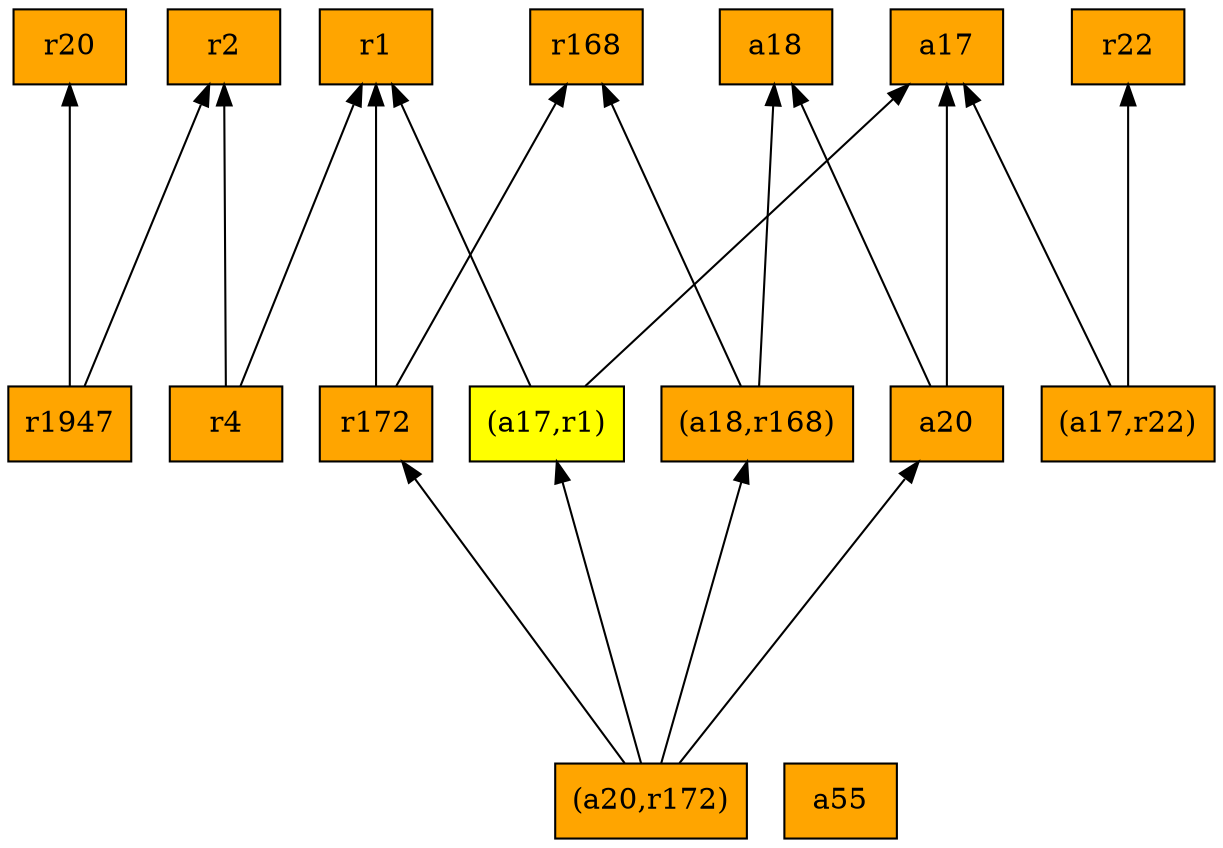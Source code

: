 digraph G {
rankdir=BT;ranksep="2.0";
"r2" [shape=record,fillcolor=orange,style=filled,label="{r2}"];
"r1947" [shape=record,fillcolor=orange,style=filled,label="{r1947}"];
"r22" [shape=record,fillcolor=orange,style=filled,label="{r22}"];
"(a18,r168)" [shape=record,fillcolor=orange,style=filled,label="{(a18,r168)}"];
"a17" [shape=record,fillcolor=orange,style=filled,label="{a17}"];
"(a20,r172)" [shape=record,fillcolor=orange,style=filled,label="{(a20,r172)}"];
"a18" [shape=record,fillcolor=orange,style=filled,label="{a18}"];
"r4" [shape=record,fillcolor=orange,style=filled,label="{r4}"];
"(a17,r22)" [shape=record,fillcolor=orange,style=filled,label="{(a17,r22)}"];
"(a17,r1)" [shape=record,fillcolor=yellow,style=filled,label="{(a17,r1)}"];
"r172" [shape=record,fillcolor=orange,style=filled,label="{r172}"];
"a20" [shape=record,fillcolor=orange,style=filled,label="{a20}"];
"a55" [shape=record,fillcolor=orange,style=filled,label="{a55}"];
"r20" [shape=record,fillcolor=orange,style=filled,label="{r20}"];
"r1" [shape=record,fillcolor=orange,style=filled,label="{r1}"];
"r168" [shape=record,fillcolor=orange,style=filled,label="{r168}"];
"r1947" -> "r20"
"r1947" -> "r2"
"(a18,r168)" -> "a18"
"(a18,r168)" -> "r168"
"(a20,r172)" -> "a20"
"(a20,r172)" -> "(a18,r168)"
"(a20,r172)" -> "r172"
"(a20,r172)" -> "(a17,r1)"
"r4" -> "r2"
"r4" -> "r1"
"(a17,r22)" -> "a17"
"(a17,r22)" -> "r22"
"(a17,r1)" -> "r1"
"(a17,r1)" -> "a17"
"r172" -> "r1"
"r172" -> "r168"
"a20" -> "a18"
"a20" -> "a17"
}
